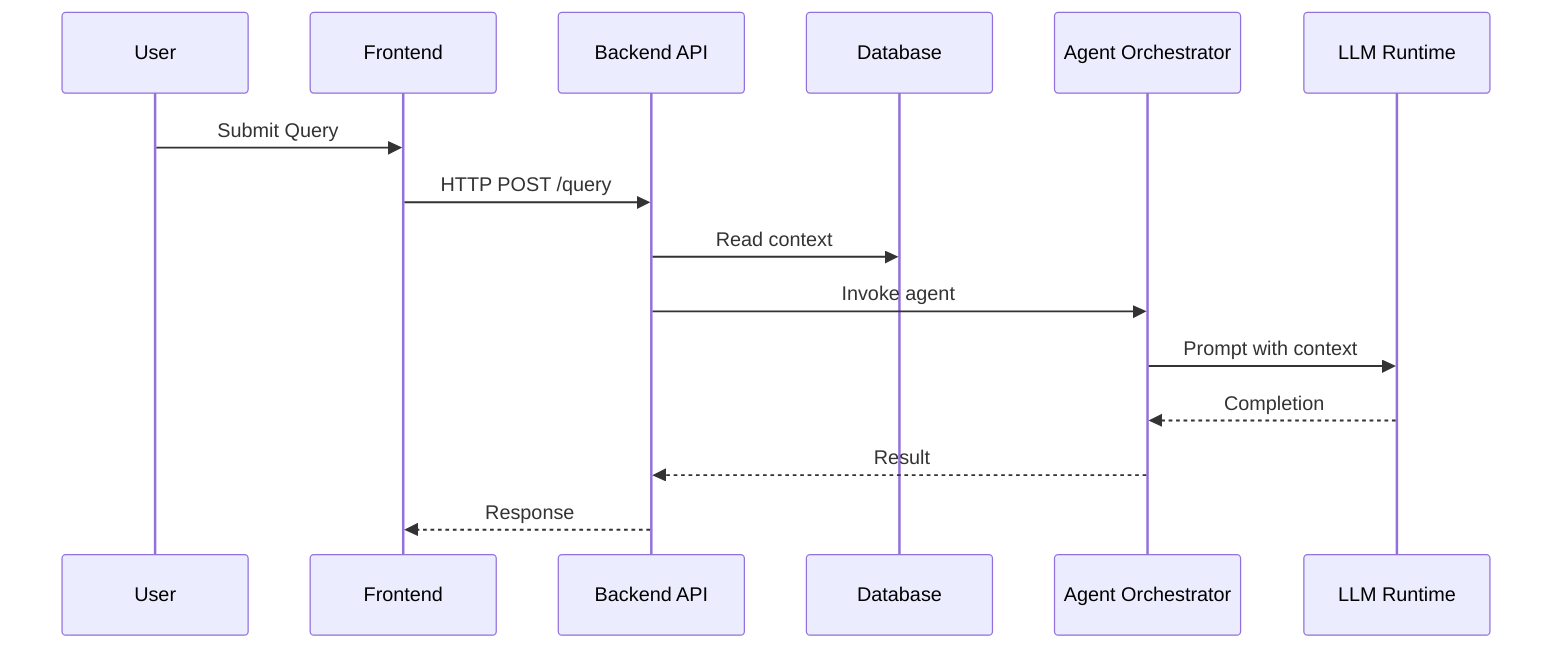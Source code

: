%% Mermaid sequence-like data flow (developer view)
%% Canonical sources: IMPORTANT/10_canonical/current_state/seq_*.mmd
sequenceDiagram
  participant U as User
  participant FE as Frontend
  participant API as Backend API
  participant DB as Database
  participant AG as Agent Orchestrator
  participant LLM as LLM Runtime

  U->>FE: Submit Query
  FE->>API: HTTP POST /query
  API->>DB: Read context
  API->>AG: Invoke agent
  AG->>LLM: Prompt with context
  LLM-->>AG: Completion
  AG-->>API: Result
  API-->>FE: Response